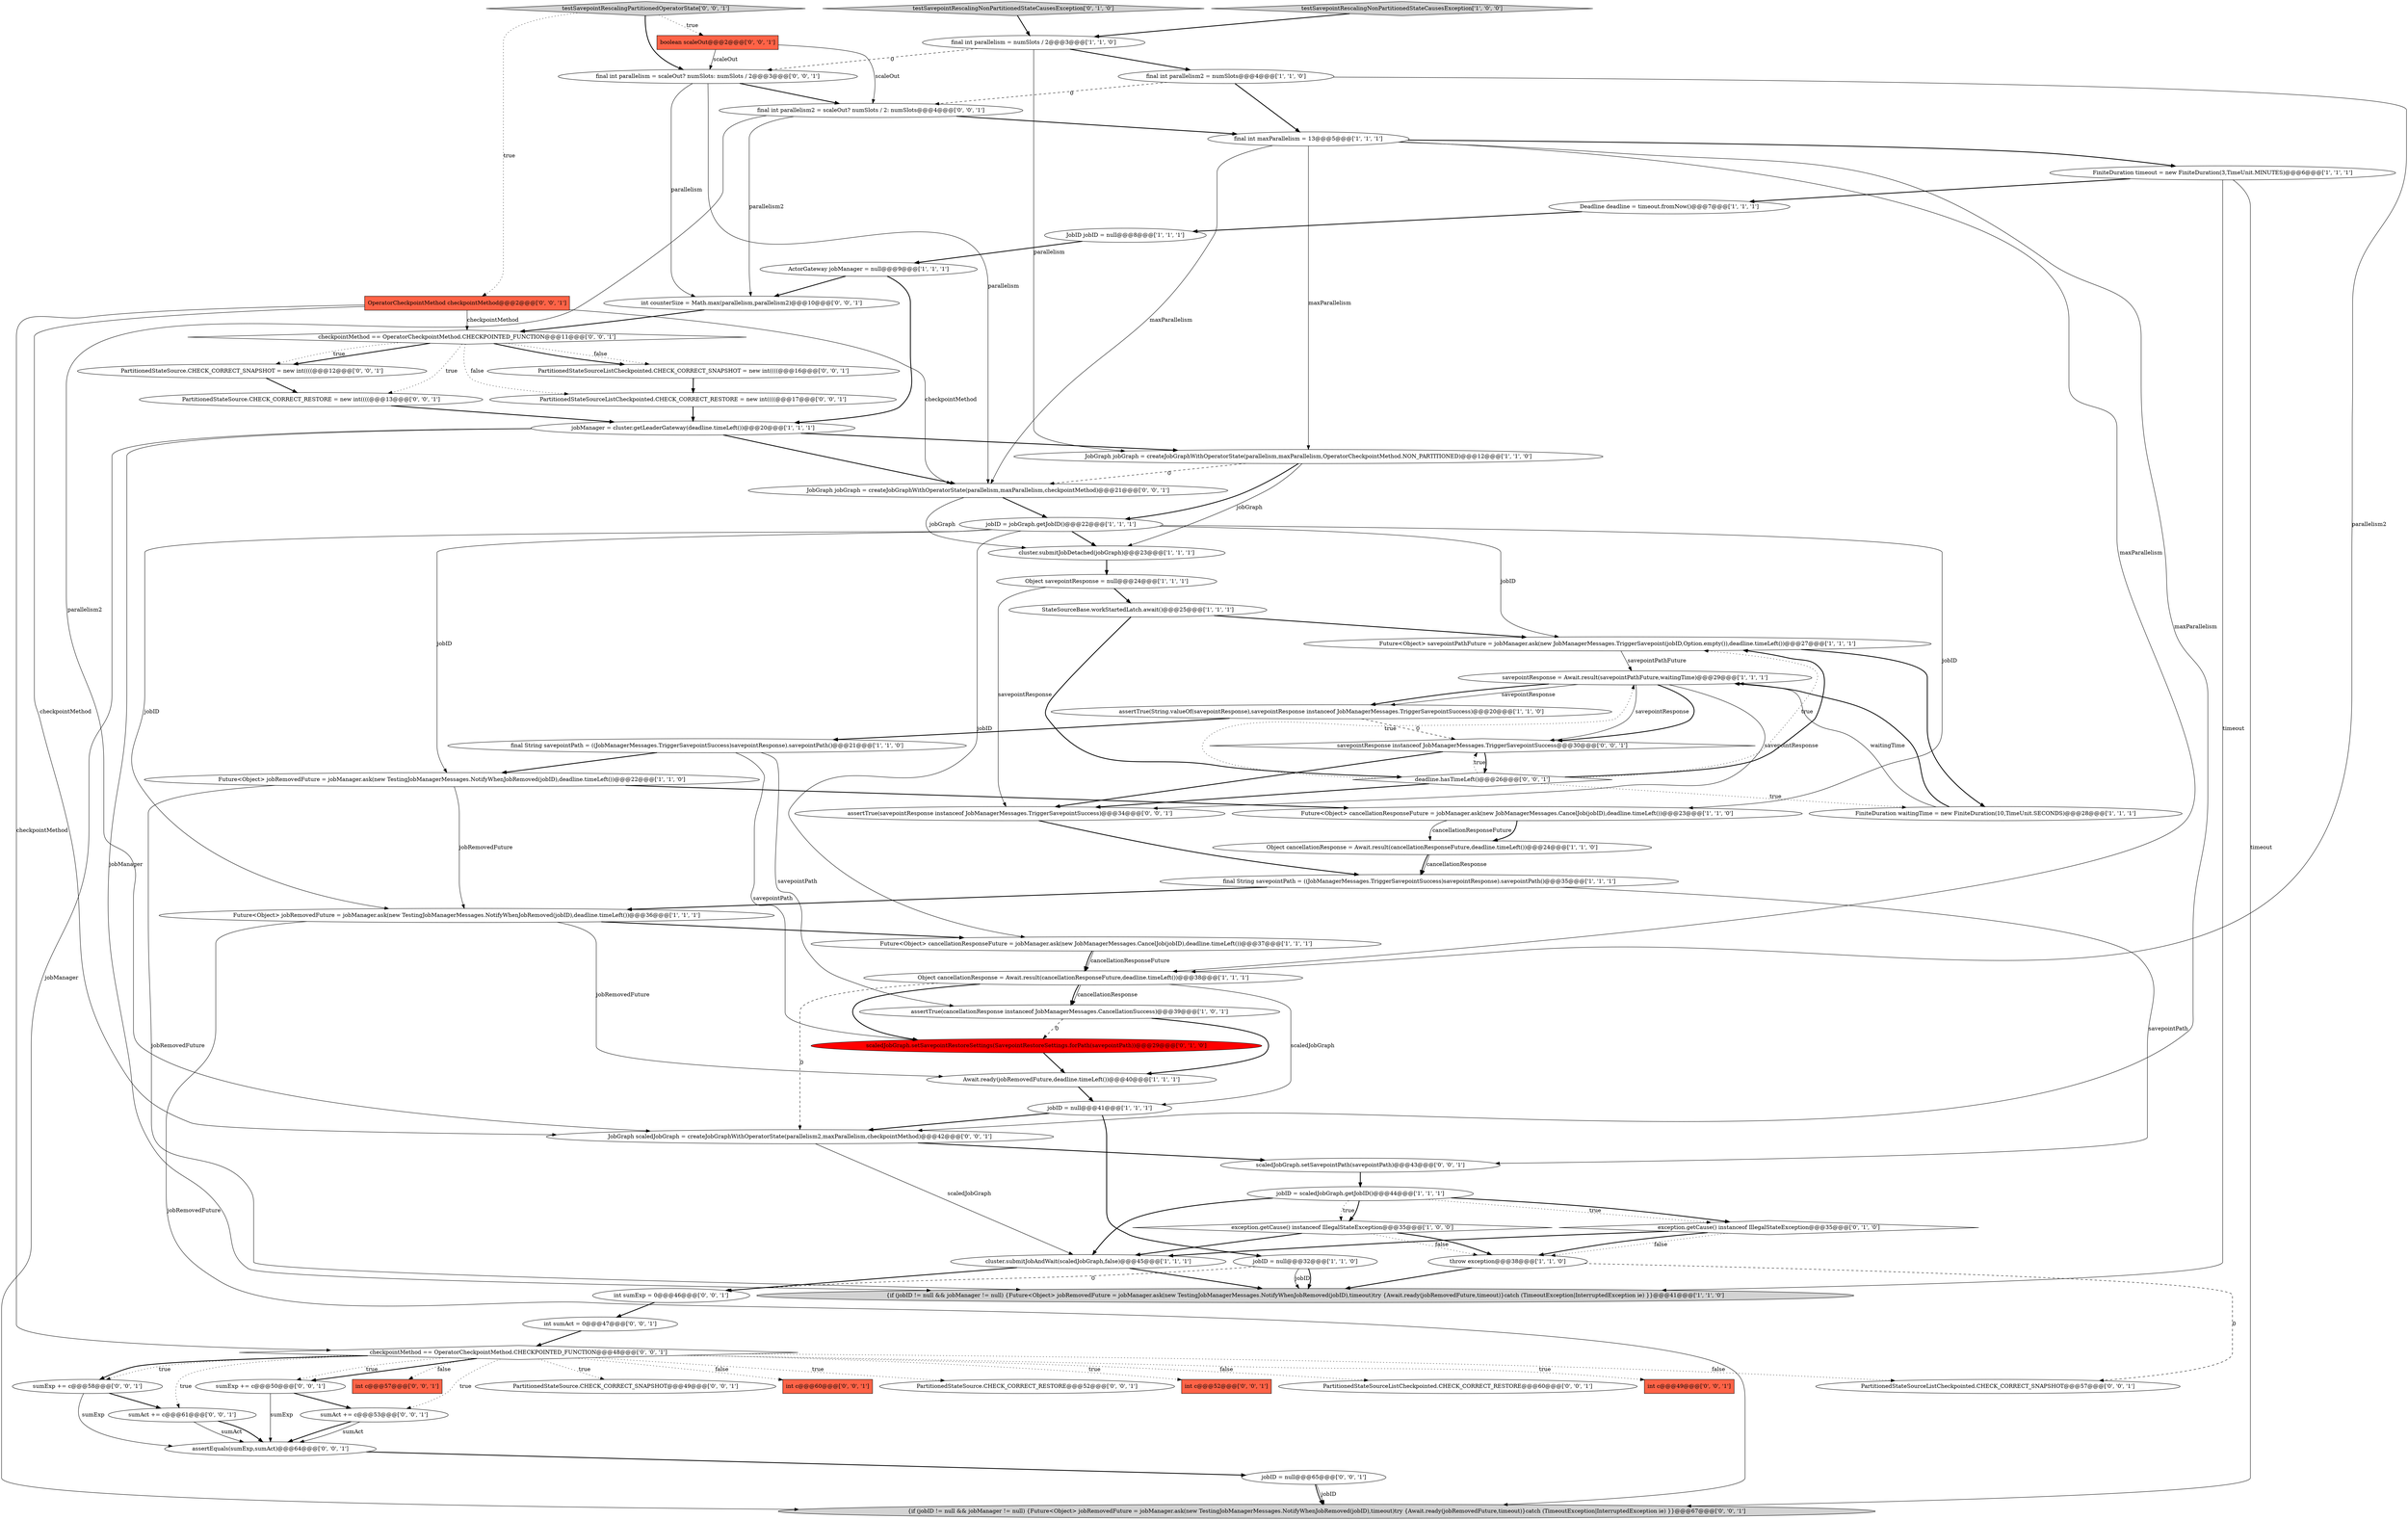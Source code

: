 digraph {
33 [style = filled, label = "throw exception@@@38@@@['1', '1', '0']", fillcolor = white, shape = ellipse image = "AAA0AAABBB1BBB"];
24 [style = filled, label = "Await.ready(jobRemovedFuture,deadline.timeLeft())@@@40@@@['1', '1', '1']", fillcolor = white, shape = ellipse image = "AAA0AAABBB1BBB"];
2 [style = filled, label = "jobManager = cluster.getLeaderGateway(deadline.timeLeft())@@@20@@@['1', '1', '1']", fillcolor = white, shape = ellipse image = "AAA0AAABBB1BBB"];
49 [style = filled, label = "final int parallelism2 = scaleOut? numSlots / 2: numSlots@@@4@@@['0', '0', '1']", fillcolor = white, shape = ellipse image = "AAA0AAABBB3BBB"];
10 [style = filled, label = "Object cancellationResponse = Await.result(cancellationResponseFuture,deadline.timeLeft())@@@38@@@['1', '1', '1']", fillcolor = white, shape = ellipse image = "AAA0AAABBB1BBB"];
17 [style = filled, label = "savepointResponse = Await.result(savepointPathFuture,waitingTime)@@@29@@@['1', '1', '1']", fillcolor = white, shape = ellipse image = "AAA0AAABBB1BBB"];
56 [style = filled, label = "assertEquals(sumExp,sumAct)@@@64@@@['0', '0', '1']", fillcolor = white, shape = ellipse image = "AAA0AAABBB3BBB"];
23 [style = filled, label = "jobID = null@@@41@@@['1', '1', '1']", fillcolor = white, shape = ellipse image = "AAA0AAABBB1BBB"];
63 [style = filled, label = "sumExp += c@@@58@@@['0', '0', '1']", fillcolor = white, shape = ellipse image = "AAA0AAABBB3BBB"];
66 [style = filled, label = "int sumExp = 0@@@46@@@['0', '0', '1']", fillcolor = white, shape = ellipse image = "AAA0AAABBB3BBB"];
61 [style = filled, label = "OperatorCheckpointMethod checkpointMethod@@@2@@@['0', '0', '1']", fillcolor = tomato, shape = box image = "AAA0AAABBB3BBB"];
13 [style = filled, label = "jobID = scaledJobGraph.getJobID()@@@44@@@['1', '1', '1']", fillcolor = white, shape = ellipse image = "AAA0AAABBB1BBB"];
42 [style = filled, label = "testSavepointRescalingPartitionedOperatorState['0', '0', '1']", fillcolor = lightgray, shape = diamond image = "AAA0AAABBB3BBB"];
4 [style = filled, label = "FiniteDuration waitingTime = new FiniteDuration(10,TimeUnit.SECONDS)@@@28@@@['1', '1', '1']", fillcolor = white, shape = ellipse image = "AAA0AAABBB1BBB"];
8 [style = filled, label = "Deadline deadline = timeout.fromNow()@@@7@@@['1', '1', '1']", fillcolor = white, shape = ellipse image = "AAA0AAABBB1BBB"];
9 [style = filled, label = "testSavepointRescalingNonPartitionedStateCausesException['1', '0', '0']", fillcolor = lightgray, shape = diamond image = "AAA0AAABBB1BBB"];
25 [style = filled, label = "Future<Object> jobRemovedFuture = jobManager.ask(new TestingJobManagerMessages.NotifyWhenJobRemoved(jobID),deadline.timeLeft())@@@22@@@['1', '1', '0']", fillcolor = white, shape = ellipse image = "AAA0AAABBB1BBB"];
34 [style = filled, label = "final int parallelism2 = numSlots@@@4@@@['1', '1', '0']", fillcolor = white, shape = ellipse image = "AAA0AAABBB1BBB"];
62 [style = filled, label = "scaledJobGraph.setSavepointPath(savepointPath)@@@43@@@['0', '0', '1']", fillcolor = white, shape = ellipse image = "AAA0AAABBB3BBB"];
57 [style = filled, label = "sumAct += c@@@53@@@['0', '0', '1']", fillcolor = white, shape = ellipse image = "AAA0AAABBB3BBB"];
54 [style = filled, label = "boolean scaleOut@@@2@@@['0', '0', '1']", fillcolor = tomato, shape = box image = "AAA0AAABBB3BBB"];
3 [style = filled, label = "Future<Object> savepointPathFuture = jobManager.ask(new JobManagerMessages.TriggerSavepoint(jobID,Option.empty()),deadline.timeLeft())@@@27@@@['1', '1', '1']", fillcolor = white, shape = ellipse image = "AAA0AAABBB1BBB"];
26 [style = filled, label = "exception.getCause() instanceof IllegalStateException@@@35@@@['1', '0', '0']", fillcolor = white, shape = diamond image = "AAA0AAABBB1BBB"];
41 [style = filled, label = "int c@@@57@@@['0', '0', '1']", fillcolor = tomato, shape = box image = "AAA0AAABBB3BBB"];
31 [style = filled, label = "JobID jobID = null@@@8@@@['1', '1', '1']", fillcolor = white, shape = ellipse image = "AAA0AAABBB1BBB"];
36 [style = filled, label = "testSavepointRescalingNonPartitionedStateCausesException['0', '1', '0']", fillcolor = lightgray, shape = diamond image = "AAA0AAABBB2BBB"];
38 [style = filled, label = "jobID = null@@@65@@@['0', '0', '1']", fillcolor = white, shape = ellipse image = "AAA0AAABBB3BBB"];
28 [style = filled, label = "assertTrue(String.valueOf(savepointResponse),savepointResponse instanceof JobManagerMessages.TriggerSavepointSuccess)@@@20@@@['1', '1', '0']", fillcolor = white, shape = ellipse image = "AAA0AAABBB1BBB"];
48 [style = filled, label = "PartitionedStateSourceListCheckpointed.CHECK_CORRECT_RESTORE = new int((((@@@17@@@['0', '0', '1']", fillcolor = white, shape = ellipse image = "AAA0AAABBB3BBB"];
58 [style = filled, label = "int counterSize = Math.max(parallelism,parallelism2)@@@10@@@['0', '0', '1']", fillcolor = white, shape = ellipse image = "AAA0AAABBB3BBB"];
11 [style = filled, label = "assertTrue(cancellationResponse instanceof JobManagerMessages.CancellationSuccess)@@@39@@@['1', '0', '1']", fillcolor = white, shape = ellipse image = "AAA0AAABBB1BBB"];
59 [style = filled, label = "PartitionedStateSourceListCheckpointed.CHECK_CORRECT_SNAPSHOT@@@57@@@['0', '0', '1']", fillcolor = white, shape = ellipse image = "AAA0AAABBB3BBB"];
50 [style = filled, label = "deadline.hasTimeLeft()@@@26@@@['0', '0', '1']", fillcolor = white, shape = diamond image = "AAA0AAABBB3BBB"];
45 [style = filled, label = "assertTrue(savepointResponse instanceof JobManagerMessages.TriggerSavepointSuccess)@@@34@@@['0', '0', '1']", fillcolor = white, shape = ellipse image = "AAA0AAABBB3BBB"];
46 [style = filled, label = "JobGraph scaledJobGraph = createJobGraphWithOperatorState(parallelism2,maxParallelism,checkpointMethod)@@@42@@@['0', '0', '1']", fillcolor = white, shape = ellipse image = "AAA0AAABBB3BBB"];
12 [style = filled, label = "{if (jobID != null && jobManager != null) {Future<Object> jobRemovedFuture = jobManager.ask(new TestingJobManagerMessages.NotifyWhenJobRemoved(jobID),timeout)try {Await.ready(jobRemovedFuture,timeout)}catch (TimeoutException|InterruptedException ie) }}@@@41@@@['1', '1', '0']", fillcolor = lightgray, shape = ellipse image = "AAA0AAABBB1BBB"];
65 [style = filled, label = "PartitionedStateSource.CHECK_CORRECT_SNAPSHOT@@@49@@@['0', '0', '1']", fillcolor = white, shape = ellipse image = "AAA0AAABBB3BBB"];
14 [style = filled, label = "JobGraph jobGraph = createJobGraphWithOperatorState(parallelism,maxParallelism,OperatorCheckpointMethod.NON_PARTITIONED)@@@12@@@['1', '1', '0']", fillcolor = white, shape = ellipse image = "AAA0AAABBB1BBB"];
7 [style = filled, label = "jobID = null@@@32@@@['1', '1', '0']", fillcolor = white, shape = ellipse image = "AAA0AAABBB1BBB"];
29 [style = filled, label = "cluster.submitJobAndWait(scaledJobGraph,false)@@@45@@@['1', '1', '1']", fillcolor = white, shape = ellipse image = "AAA0AAABBB1BBB"];
72 [style = filled, label = "int c@@@60@@@['0', '0', '1']", fillcolor = tomato, shape = box image = "AAA0AAABBB3BBB"];
32 [style = filled, label = "ActorGateway jobManager = null@@@9@@@['1', '1', '1']", fillcolor = white, shape = ellipse image = "AAA0AAABBB1BBB"];
52 [style = filled, label = "{if (jobID != null && jobManager != null) {Future<Object> jobRemovedFuture = jobManager.ask(new TestingJobManagerMessages.NotifyWhenJobRemoved(jobID),timeout)try {Await.ready(jobRemovedFuture,timeout)}catch (TimeoutException|InterruptedException ie) }}@@@67@@@['0', '0', '1']", fillcolor = lightgray, shape = ellipse image = "AAA0AAABBB3BBB"];
39 [style = filled, label = "checkpointMethod == OperatorCheckpointMethod.CHECKPOINTED_FUNCTION@@@11@@@['0', '0', '1']", fillcolor = white, shape = diamond image = "AAA0AAABBB3BBB"];
51 [style = filled, label = "checkpointMethod == OperatorCheckpointMethod.CHECKPOINTED_FUNCTION@@@48@@@['0', '0', '1']", fillcolor = white, shape = diamond image = "AAA0AAABBB3BBB"];
53 [style = filled, label = "JobGraph jobGraph = createJobGraphWithOperatorState(parallelism,maxParallelism,checkpointMethod)@@@21@@@['0', '0', '1']", fillcolor = white, shape = ellipse image = "AAA0AAABBB3BBB"];
30 [style = filled, label = "final int parallelism = numSlots / 2@@@3@@@['1', '1', '0']", fillcolor = white, shape = ellipse image = "AAA0AAABBB1BBB"];
19 [style = filled, label = "Future<Object> cancellationResponseFuture = jobManager.ask(new JobManagerMessages.CancelJob(jobID),deadline.timeLeft())@@@37@@@['1', '1', '1']", fillcolor = white, shape = ellipse image = "AAA0AAABBB1BBB"];
15 [style = filled, label = "jobID = jobGraph.getJobID()@@@22@@@['1', '1', '1']", fillcolor = white, shape = ellipse image = "AAA0AAABBB1BBB"];
44 [style = filled, label = "sumExp += c@@@50@@@['0', '0', '1']", fillcolor = white, shape = ellipse image = "AAA0AAABBB3BBB"];
0 [style = filled, label = "cluster.submitJobDetached(jobGraph)@@@23@@@['1', '1', '1']", fillcolor = white, shape = ellipse image = "AAA0AAABBB1BBB"];
6 [style = filled, label = "Object cancellationResponse = Await.result(cancellationResponseFuture,deadline.timeLeft())@@@24@@@['1', '1', '0']", fillcolor = white, shape = ellipse image = "AAA0AAABBB1BBB"];
20 [style = filled, label = "FiniteDuration timeout = new FiniteDuration(3,TimeUnit.MINUTES)@@@6@@@['1', '1', '1']", fillcolor = white, shape = ellipse image = "AAA0AAABBB1BBB"];
35 [style = filled, label = "exception.getCause() instanceof IllegalStateException@@@35@@@['0', '1', '0']", fillcolor = white, shape = diamond image = "AAA0AAABBB2BBB"];
1 [style = filled, label = "Future<Object> jobRemovedFuture = jobManager.ask(new TestingJobManagerMessages.NotifyWhenJobRemoved(jobID),deadline.timeLeft())@@@36@@@['1', '1', '1']", fillcolor = white, shape = ellipse image = "AAA0AAABBB1BBB"];
16 [style = filled, label = "Object savepointResponse = null@@@24@@@['1', '1', '1']", fillcolor = white, shape = ellipse image = "AAA0AAABBB1BBB"];
64 [style = filled, label = "sumAct += c@@@61@@@['0', '0', '1']", fillcolor = white, shape = ellipse image = "AAA0AAABBB3BBB"];
18 [style = filled, label = "final String savepointPath = ((JobManagerMessages.TriggerSavepointSuccess)savepointResponse).savepointPath()@@@35@@@['1', '1', '1']", fillcolor = white, shape = ellipse image = "AAA0AAABBB1BBB"];
5 [style = filled, label = "final int maxParallelism = 13@@@5@@@['1', '1', '1']", fillcolor = white, shape = ellipse image = "AAA0AAABBB1BBB"];
60 [style = filled, label = "final int parallelism = scaleOut? numSlots: numSlots / 2@@@3@@@['0', '0', '1']", fillcolor = white, shape = ellipse image = "AAA0AAABBB3BBB"];
21 [style = filled, label = "Future<Object> cancellationResponseFuture = jobManager.ask(new JobManagerMessages.CancelJob(jobID),deadline.timeLeft())@@@23@@@['1', '1', '0']", fillcolor = white, shape = ellipse image = "AAA0AAABBB1BBB"];
69 [style = filled, label = "PartitionedStateSource.CHECK_CORRECT_RESTORE@@@52@@@['0', '0', '1']", fillcolor = white, shape = ellipse image = "AAA0AAABBB3BBB"];
55 [style = filled, label = "savepointResponse instanceof JobManagerMessages.TriggerSavepointSuccess@@@30@@@['0', '0', '1']", fillcolor = white, shape = diamond image = "AAA0AAABBB3BBB"];
68 [style = filled, label = "PartitionedStateSource.CHECK_CORRECT_RESTORE = new int((((@@@13@@@['0', '0', '1']", fillcolor = white, shape = ellipse image = "AAA0AAABBB3BBB"];
40 [style = filled, label = "PartitionedStateSourceListCheckpointed.CHECK_CORRECT_SNAPSHOT = new int((((@@@16@@@['0', '0', '1']", fillcolor = white, shape = ellipse image = "AAA0AAABBB3BBB"];
43 [style = filled, label = "int c@@@52@@@['0', '0', '1']", fillcolor = tomato, shape = box image = "AAA0AAABBB3BBB"];
47 [style = filled, label = "int sumAct = 0@@@47@@@['0', '0', '1']", fillcolor = white, shape = ellipse image = "AAA0AAABBB3BBB"];
71 [style = filled, label = "PartitionedStateSource.CHECK_CORRECT_SNAPSHOT = new int((((@@@12@@@['0', '0', '1']", fillcolor = white, shape = ellipse image = "AAA0AAABBB3BBB"];
27 [style = filled, label = "final String savepointPath = ((JobManagerMessages.TriggerSavepointSuccess)savepointResponse).savepointPath()@@@21@@@['1', '1', '0']", fillcolor = white, shape = ellipse image = "AAA0AAABBB1BBB"];
37 [style = filled, label = "scaledJobGraph.setSavepointRestoreSettings(SavepointRestoreSettings.forPath(savepointPath))@@@29@@@['0', '1', '0']", fillcolor = red, shape = ellipse image = "AAA1AAABBB2BBB"];
70 [style = filled, label = "PartitionedStateSourceListCheckpointed.CHECK_CORRECT_RESTORE@@@60@@@['0', '0', '1']", fillcolor = white, shape = ellipse image = "AAA0AAABBB3BBB"];
22 [style = filled, label = "StateSourceBase.workStartedLatch.await()@@@25@@@['1', '1', '1']", fillcolor = white, shape = ellipse image = "AAA0AAABBB1BBB"];
67 [style = filled, label = "int c@@@49@@@['0', '0', '1']", fillcolor = tomato, shape = box image = "AAA0AAABBB3BBB"];
7->66 [style = dashed, label="0"];
62->13 [style = bold, label=""];
10->23 [style = solid, label="scaledJobGraph"];
18->62 [style = solid, label="savepointPath"];
49->58 [style = solid, label="parallelism2"];
7->12 [style = solid, label="jobID"];
60->53 [style = solid, label="parallelism"];
5->20 [style = bold, label=""];
19->10 [style = solid, label="cancellationResponseFuture"];
38->52 [style = bold, label=""];
51->64 [style = dotted, label="true"];
50->3 [style = dotted, label="true"];
25->12 [style = solid, label="jobRemovedFuture"];
42->60 [style = bold, label=""];
6->18 [style = solid, label="cancellationResponse"];
42->54 [style = dotted, label="true"];
3->4 [style = bold, label=""];
34->10 [style = solid, label="parallelism2"];
13->35 [style = dotted, label="true"];
61->39 [style = solid, label="checkpointMethod"];
66->47 [style = bold, label=""];
30->14 [style = solid, label="parallelism"];
20->12 [style = solid, label="timeout"];
2->53 [style = bold, label=""];
1->24 [style = solid, label="jobRemovedFuture"];
15->0 [style = bold, label=""];
2->14 [style = bold, label=""];
47->51 [style = bold, label=""];
50->45 [style = bold, label=""];
54->60 [style = solid, label="scaleOut"];
17->28 [style = solid, label="savepointResponse"];
17->45 [style = solid, label="savepointResponse"];
46->29 [style = solid, label="scaledJobGraph"];
51->59 [style = dotted, label="false"];
51->43 [style = dotted, label="true"];
61->53 [style = solid, label="checkpointMethod"];
44->56 [style = solid, label="sumExp"];
27->25 [style = bold, label=""];
64->56 [style = solid, label="sumAct"];
51->70 [style = dotted, label="false"];
25->21 [style = bold, label=""];
5->14 [style = solid, label="maxParallelism"];
10->11 [style = bold, label=""];
50->55 [style = dotted, label="true"];
21->6 [style = solid, label="cancellationResponseFuture"];
56->38 [style = bold, label=""];
53->0 [style = solid, label="jobGraph"];
48->2 [style = bold, label=""];
1->52 [style = solid, label="jobRemovedFuture"];
4->17 [style = solid, label="waitingTime"];
22->50 [style = bold, label=""];
51->44 [style = bold, label=""];
50->3 [style = bold, label=""];
30->34 [style = bold, label=""];
29->66 [style = bold, label=""];
58->39 [style = bold, label=""];
36->30 [style = bold, label=""];
20->8 [style = bold, label=""];
2->12 [style = solid, label="jobManager"];
18->1 [style = bold, label=""];
71->68 [style = bold, label=""];
49->46 [style = solid, label="parallelism2"];
25->1 [style = solid, label="jobRemovedFuture"];
32->58 [style = bold, label=""];
51->67 [style = dotted, label="true"];
14->15 [style = bold, label=""];
23->7 [style = bold, label=""];
17->55 [style = solid, label="savepointResponse"];
49->5 [style = bold, label=""];
1->19 [style = bold, label=""];
60->58 [style = solid, label="parallelism"];
2->52 [style = solid, label="jobManager"];
34->49 [style = dashed, label="0"];
28->55 [style = dashed, label="0"];
51->63 [style = bold, label=""];
51->63 [style = dotted, label="true"];
44->57 [style = bold, label=""];
0->16 [style = bold, label=""];
42->61 [style = dotted, label="true"];
37->24 [style = bold, label=""];
35->29 [style = bold, label=""];
4->17 [style = bold, label=""];
8->31 [style = bold, label=""];
16->45 [style = solid, label="savepointResponse"];
13->26 [style = dotted, label="true"];
6->18 [style = bold, label=""];
31->32 [style = bold, label=""];
19->10 [style = bold, label=""];
39->40 [style = dotted, label="false"];
33->12 [style = bold, label=""];
15->3 [style = solid, label="jobID"];
11->24 [style = bold, label=""];
61->46 [style = solid, label="checkpointMethod"];
5->10 [style = solid, label="maxParallelism"];
17->55 [style = bold, label=""];
60->49 [style = bold, label=""];
10->46 [style = dashed, label="0"];
15->25 [style = solid, label="jobID"];
13->26 [style = bold, label=""];
39->40 [style = bold, label=""];
27->37 [style = solid, label="savepointPath"];
5->46 [style = solid, label="maxParallelism"];
51->65 [style = dotted, label="true"];
20->52 [style = solid, label="timeout"];
55->50 [style = bold, label=""];
57->56 [style = solid, label="sumAct"];
39->48 [style = dotted, label="false"];
15->1 [style = solid, label="jobID"];
54->49 [style = solid, label="scaleOut"];
39->68 [style = dotted, label="true"];
15->19 [style = solid, label="jobID"];
45->18 [style = bold, label=""];
24->23 [style = bold, label=""];
10->37 [style = bold, label=""];
51->41 [style = dotted, label="false"];
50->4 [style = dotted, label="true"];
14->53 [style = dashed, label="0"];
51->72 [style = dotted, label="false"];
40->48 [style = bold, label=""];
35->33 [style = dotted, label="false"];
21->6 [style = bold, label=""];
51->69 [style = dotted, label="true"];
7->12 [style = bold, label=""];
39->71 [style = bold, label=""];
34->5 [style = bold, label=""];
63->64 [style = bold, label=""];
26->29 [style = bold, label=""];
35->33 [style = bold, label=""];
23->46 [style = bold, label=""];
30->60 [style = dashed, label="0"];
9->30 [style = bold, label=""];
5->53 [style = solid, label="maxParallelism"];
16->22 [style = bold, label=""];
32->2 [style = bold, label=""];
27->11 [style = solid, label="savepointPath"];
14->0 [style = solid, label="jobGraph"];
26->33 [style = dotted, label="false"];
39->71 [style = dotted, label="true"];
50->17 [style = dotted, label="true"];
57->56 [style = bold, label=""];
22->3 [style = bold, label=""];
13->29 [style = bold, label=""];
17->28 [style = bold, label=""];
29->12 [style = bold, label=""];
64->56 [style = bold, label=""];
10->11 [style = solid, label="cancellationResponse"];
38->52 [style = solid, label="jobID"];
68->2 [style = bold, label=""];
61->51 [style = solid, label="checkpointMethod"];
11->37 [style = dashed, label="0"];
53->15 [style = bold, label=""];
33->59 [style = dashed, label="0"];
28->27 [style = bold, label=""];
51->44 [style = dotted, label="true"];
3->17 [style = solid, label="savepointPathFuture"];
51->57 [style = dotted, label="true"];
26->33 [style = bold, label=""];
13->35 [style = bold, label=""];
46->62 [style = bold, label=""];
15->21 [style = solid, label="jobID"];
55->45 [style = bold, label=""];
63->56 [style = solid, label="sumExp"];
}
